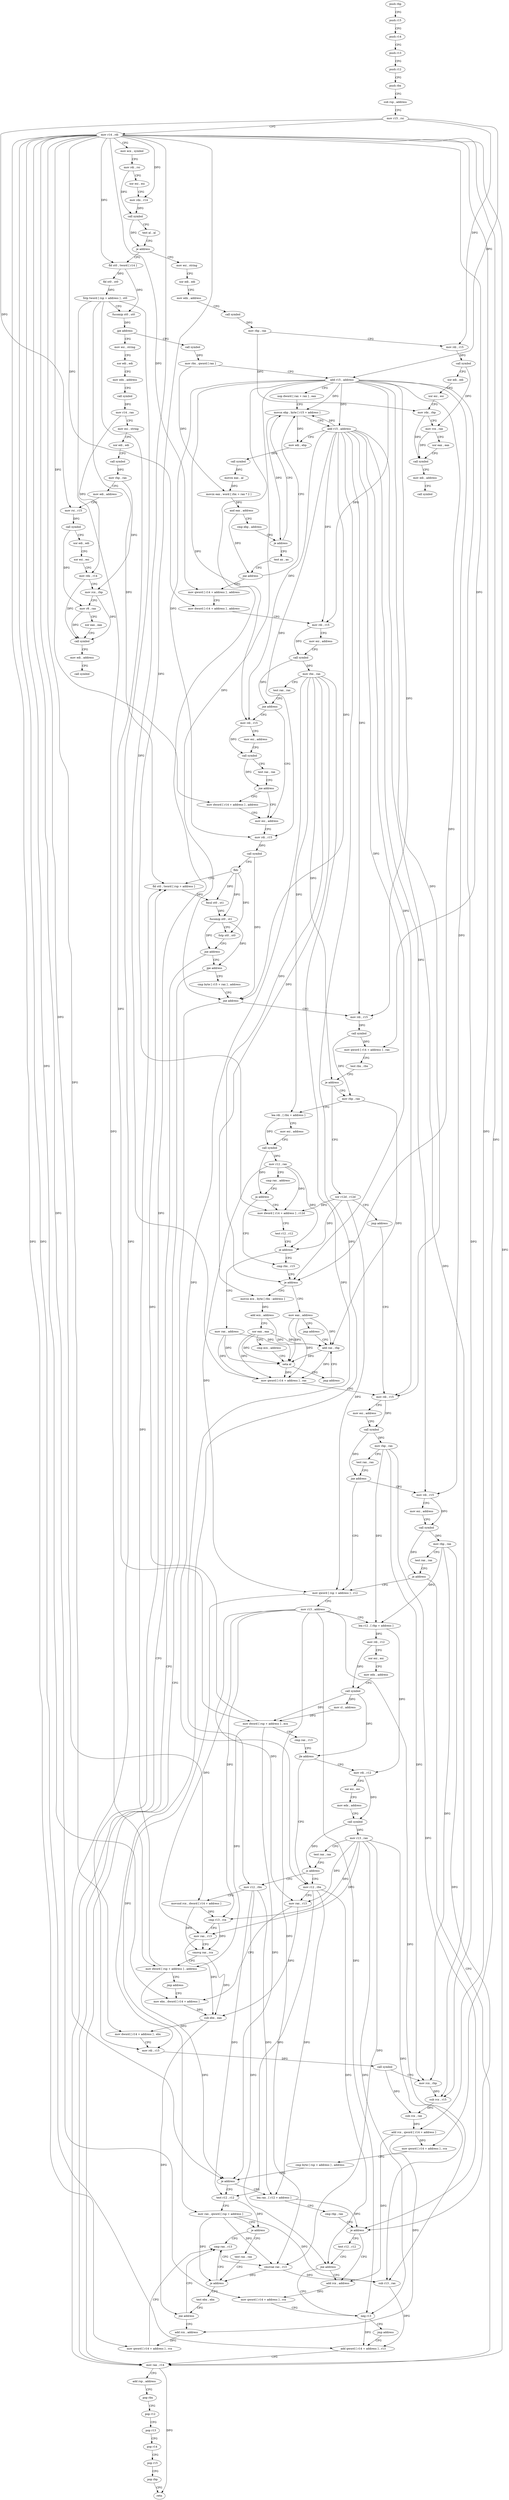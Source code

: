 digraph "func" {
"4204560" [label = "push rbp" ]
"4204561" [label = "push r15" ]
"4204563" [label = "push r14" ]
"4204565" [label = "push r13" ]
"4204567" [label = "push r12" ]
"4204569" [label = "push rbx" ]
"4204570" [label = "sub rsp , address" ]
"4204574" [label = "mov r15 , rsi" ]
"4204577" [label = "mov r14 , rdi" ]
"4204580" [label = "mov ecx , symbol" ]
"4204585" [label = "mov rdi , rsi" ]
"4204588" [label = "xor esi , esi" ]
"4204590" [label = "mov rdx , r14" ]
"4204593" [label = "call symbol" ]
"4204598" [label = "test al , al" ]
"4204600" [label = "je address" ]
"4205167" [label = "mov esi , string" ]
"4204606" [label = "fld st0 , tword [ r14 ]" ]
"4205172" [label = "xor edi , edi" ]
"4205174" [label = "mov edx , address" ]
"4205179" [label = "call symbol" ]
"4205184" [label = "mov rbp , rax" ]
"4205187" [label = "mov rdi , r15" ]
"4205190" [label = "call symbol" ]
"4205195" [label = "xor edi , edi" ]
"4205197" [label = "xor esi , esi" ]
"4205199" [label = "mov rdx , rbp" ]
"4205202" [label = "mov rcx , rax" ]
"4205205" [label = "xor eax , eax" ]
"4205207" [label = "call symbol" ]
"4205212" [label = "mov edi , address" ]
"4205217" [label = "call symbol" ]
"4204609" [label = "fld st0 , st0" ]
"4204611" [label = "fstp tword [ rsp + address ] , st0" ]
"4204615" [label = "fucomip st0 , st0" ]
"4204617" [label = "jpe address" ]
"4205222" [label = "mov esi , string" ]
"4204623" [label = "call symbol" ]
"4205227" [label = "xor edi , edi" ]
"4205229" [label = "mov edx , address" ]
"4205234" [label = "call symbol" ]
"4205239" [label = "mov r14 , rax" ]
"4205242" [label = "mov esi , string" ]
"4205247" [label = "xor edi , edi" ]
"4205249" [label = "call symbol" ]
"4205254" [label = "mov rbp , rax" ]
"4205257" [label = "mov edi , address" ]
"4205262" [label = "mov rsi , r15" ]
"4205265" [label = "call symbol" ]
"4205270" [label = "xor edi , edi" ]
"4205272" [label = "xor esi , esi" ]
"4205274" [label = "mov rdx , r14" ]
"4205277" [label = "mov rcx , rbp" ]
"4205280" [label = "mov r8 , rax" ]
"4205283" [label = "xor eax , eax" ]
"4205285" [label = "call symbol" ]
"4205290" [label = "mov edi , address" ]
"4205295" [label = "call symbol" ]
"4204628" [label = "mov rbx , qword [ rax ]" ]
"4204631" [label = "add r15 , address" ]
"4204635" [label = "nop dword [ rax + rax ] , eax" ]
"4204640" [label = "movsx ebp , byte [ r15 + address ]" ]
"4204645" [label = "add r15 , address" ]
"4204649" [label = "mov edi , ebp" ]
"4204651" [label = "call symbol" ]
"4204656" [label = "movzx eax , al" ]
"4204659" [label = "movzx eax , word [ rbx + rax * 2 ]" ]
"4204663" [label = "and eax , address" ]
"4204668" [label = "cmp ebp , address" ]
"4204671" [label = "je address" ]
"4204673" [label = "test ax , ax" ]
"4204676" [label = "jne address" ]
"4204678" [label = "mov qword [ r14 + address ] , address" ]
"4204686" [label = "mov dword [ r14 + address ] , address" ]
"4204694" [label = "mov rdi , r15" ]
"4204697" [label = "mov esi , address" ]
"4204702" [label = "call symbol" ]
"4204707" [label = "mov rbx , rax" ]
"4204710" [label = "test rax , rax" ]
"4204713" [label = "jne address" ]
"4204741" [label = "mov esi , address" ]
"4204715" [label = "mov rdi , r15" ]
"4204746" [label = "mov rdi , r15" ]
"4204749" [label = "call symbol" ]
"4204754" [label = "fldz" ]
"4204756" [label = "fld st0 , tword [ rsp + address ]" ]
"4204760" [label = "fmul st0 , st1" ]
"4204762" [label = "fucomip st0 , st1" ]
"4204764" [label = "fstp st0 , st0" ]
"4204766" [label = "jne address" ]
"4205149" [label = "mov rax , r14" ]
"4204772" [label = "jpe address" ]
"4204718" [label = "mov esi , address" ]
"4204723" [label = "call symbol" ]
"4204728" [label = "test rax , rax" ]
"4204731" [label = "jne address" ]
"4204733" [label = "mov dword [ r14 + address ] , address" ]
"4205152" [label = "add rsp , address" ]
"4205156" [label = "pop rbx" ]
"4205157" [label = "pop r12" ]
"4205159" [label = "pop r13" ]
"4205161" [label = "pop r14" ]
"4205163" [label = "pop r15" ]
"4205165" [label = "pop rbp" ]
"4205166" [label = "retn" ]
"4204778" [label = "cmp byte [ r15 + rax ] , address" ]
"4204783" [label = "jne address" ]
"4204789" [label = "mov rdi , r15" ]
"4204792" [label = "call symbol" ]
"4204797" [label = "mov qword [ r14 + address ] , rax" ]
"4204801" [label = "test rbx , rbx" ]
"4204804" [label = "je address" ]
"4204865" [label = "xor r12d , r12d" ]
"4204806" [label = "mov rbp , rax" ]
"4204868" [label = "jmp address" ]
"4204891" [label = "mov rdi , r15" ]
"4204809" [label = "lea rdi , [ rbx + address ]" ]
"4204813" [label = "mov esi , address" ]
"4204818" [label = "call symbol" ]
"4204823" [label = "mov r12 , rax" ]
"4204826" [label = "cmp rax , address" ]
"4204832" [label = "ja address" ]
"4204843" [label = "cmp rbx , r15" ]
"4204834" [label = "mov dword [ r14 + address ] , r12d" ]
"4204894" [label = "mov esi , address" ]
"4204899" [label = "call symbol" ]
"4204904" [label = "mov rbp , rax" ]
"4204907" [label = "test rax , rax" ]
"4204910" [label = "jne address" ]
"4204937" [label = "mov qword [ rsp + address ] , r12" ]
"4204912" [label = "mov rdi , r15" ]
"4204846" [label = "je address" ]
"4204870" [label = "mov eax , address" ]
"4204848" [label = "movsx ecx , byte [ rbx - address ]" ]
"4204838" [label = "test r12 , r12" ]
"4204841" [label = "je address" ]
"4204877" [label = "mov rax , address" ]
"4204942" [label = "mov r13 , address" ]
"4204952" [label = "lea r12 , [ rbp + address ]" ]
"4204956" [label = "mov rdi , r12" ]
"4204959" [label = "xor esi , esi" ]
"4204961" [label = "mov edx , address" ]
"4204966" [label = "call symbol" ]
"4204971" [label = "mov cl , address" ]
"4204973" [label = "mov dword [ rsp + address ] , ecx" ]
"4204977" [label = "cmp rax , r13" ]
"4204980" [label = "jle address" ]
"4205032" [label = "mov r12 , rbx" ]
"4204982" [label = "mov rdi , r12" ]
"4204915" [label = "mov esi , address" ]
"4204920" [label = "call symbol" ]
"4204925" [label = "mov rbp , rax" ]
"4204928" [label = "test rax , rax" ]
"4204931" [label = "je address" ]
"4204875" [label = "jmp address" ]
"4204884" [label = "add rax , rbp" ]
"4204852" [label = "add ecx , address" ]
"4204855" [label = "xor eax , eax" ]
"4204857" [label = "cmp ecx , address" ]
"4204860" [label = "seta al" ]
"4204863" [label = "jmp address" ]
"4205035" [label = "mov rax , r13" ]
"4205038" [label = "mov ebx , dword [ r14 + address ]" ]
"4204985" [label = "xor esi , esi" ]
"4204987" [label = "mov edx , address" ]
"4204992" [label = "call symbol" ]
"4204997" [label = "mov r13 , rax" ]
"4205000" [label = "test rax , rax" ]
"4205003" [label = "js address" ]
"4205005" [label = "mov r12 , rbx" ]
"4204887" [label = "mov qword [ r14 + address ] , rax" ]
"4205108" [label = "test r12 , r12" ]
"4205111" [label = "mov rax , qword [ rsp + address ]" ]
"4205116" [label = "je address" ]
"4205135" [label = "cmp rax , r13" ]
"4205118" [label = "test rax , rax" ]
"4205080" [label = "lea rax , [ r12 + address ]" ]
"4205085" [label = "cmp rbp , rax" ]
"4205088" [label = "je address" ]
"4205095" [label = "add rcx , address" ]
"4205090" [label = "test r12 , r12" ]
"4205008" [label = "movsxd rcx , dword [ r14 + address ]" ]
"4205012" [label = "cmp r13 , rcx" ]
"4205015" [label = "mov rax , r13" ]
"4205018" [label = "cmovg rax , rcx" ]
"4205022" [label = "mov dword [ rsp + address ] , address" ]
"4205030" [label = "jmp address" ]
"4205138" [label = "cmovae rax , r13" ]
"4205142" [label = "sub r13 , rax" ]
"4205145" [label = "add qword [ r14 + address ] , r13" ]
"4205121" [label = "je address" ]
"4205123" [label = "test ebx , ebx" ]
"4205099" [label = "mov qword [ r14 + address ] , rcx" ]
"4205103" [label = "neg r13" ]
"4205093" [label = "jne address" ]
"4205042" [label = "sub ebx , eax" ]
"4205044" [label = "mov dword [ r14 + address ] , ebx" ]
"4205048" [label = "mov rdi , r15" ]
"4205051" [label = "call symbol" ]
"4205056" [label = "mov rcx , rbp" ]
"4205059" [label = "sub rcx , r15" ]
"4205062" [label = "sub rcx , rax" ]
"4205065" [label = "add rcx , qword [ r14 + address ]" ]
"4205069" [label = "mov qword [ r14 + address ] , rcx" ]
"4205073" [label = "cmp byte [ rsp + address ] , address" ]
"4205078" [label = "je address" ]
"4205125" [label = "jne address" ]
"4205127" [label = "add rcx , address" ]
"4205106" [label = "jmp address" ]
"4205131" [label = "mov qword [ r14 + address ] , rcx" ]
"4204560" -> "4204561" [ label = "CFG" ]
"4204561" -> "4204563" [ label = "CFG" ]
"4204563" -> "4204565" [ label = "CFG" ]
"4204565" -> "4204567" [ label = "CFG" ]
"4204567" -> "4204569" [ label = "CFG" ]
"4204569" -> "4204570" [ label = "CFG" ]
"4204570" -> "4204574" [ label = "CFG" ]
"4204574" -> "4204577" [ label = "CFG" ]
"4204574" -> "4205187" [ label = "DFG" ]
"4204574" -> "4205262" [ label = "DFG" ]
"4204574" -> "4204631" [ label = "DFG" ]
"4204577" -> "4204580" [ label = "CFG" ]
"4204577" -> "4204590" [ label = "DFG" ]
"4204577" -> "4204606" [ label = "DFG" ]
"4204577" -> "4204678" [ label = "DFG" ]
"4204577" -> "4204686" [ label = "DFG" ]
"4204577" -> "4205149" [ label = "DFG" ]
"4204577" -> "4204733" [ label = "DFG" ]
"4204577" -> "4204797" [ label = "DFG" ]
"4204577" -> "4204834" [ label = "DFG" ]
"4204577" -> "4204887" [ label = "DFG" ]
"4204577" -> "4205038" [ label = "DFG" ]
"4204577" -> "4205044" [ label = "DFG" ]
"4204577" -> "4205065" [ label = "DFG" ]
"4204577" -> "4205069" [ label = "DFG" ]
"4204577" -> "4205008" [ label = "DFG" ]
"4204577" -> "4205099" [ label = "DFG" ]
"4204577" -> "4205145" [ label = "DFG" ]
"4204577" -> "4205131" [ label = "DFG" ]
"4204580" -> "4204585" [ label = "CFG" ]
"4204585" -> "4204588" [ label = "CFG" ]
"4204585" -> "4204593" [ label = "DFG" ]
"4204588" -> "4204590" [ label = "CFG" ]
"4204590" -> "4204593" [ label = "DFG" ]
"4204593" -> "4204598" [ label = "CFG" ]
"4204593" -> "4204600" [ label = "DFG" ]
"4204598" -> "4204600" [ label = "CFG" ]
"4204600" -> "4205167" [ label = "CFG" ]
"4204600" -> "4204606" [ label = "CFG" ]
"4205167" -> "4205172" [ label = "CFG" ]
"4204606" -> "4204609" [ label = "DFG" ]
"4204606" -> "4204615" [ label = "DFG" ]
"4205172" -> "4205174" [ label = "CFG" ]
"4205174" -> "4205179" [ label = "CFG" ]
"4205179" -> "4205184" [ label = "DFG" ]
"4205184" -> "4205187" [ label = "CFG" ]
"4205184" -> "4205199" [ label = "DFG" ]
"4205187" -> "4205190" [ label = "DFG" ]
"4205190" -> "4205195" [ label = "CFG" ]
"4205190" -> "4205202" [ label = "DFG" ]
"4205195" -> "4205197" [ label = "CFG" ]
"4205197" -> "4205199" [ label = "CFG" ]
"4205199" -> "4205202" [ label = "CFG" ]
"4205199" -> "4205207" [ label = "DFG" ]
"4205202" -> "4205205" [ label = "CFG" ]
"4205202" -> "4205207" [ label = "DFG" ]
"4205205" -> "4205207" [ label = "CFG" ]
"4205207" -> "4205212" [ label = "CFG" ]
"4205212" -> "4205217" [ label = "CFG" ]
"4204609" -> "4204611" [ label = "DFG" ]
"4204611" -> "4204615" [ label = "CFG" ]
"4204611" -> "4204756" [ label = "DFG" ]
"4204611" -> "4204973" [ label = "DFG" ]
"4204611" -> "4205078" [ label = "DFG" ]
"4204611" -> "4205022" [ label = "DFG" ]
"4204615" -> "4204617" [ label = "DFG" ]
"4204617" -> "4205222" [ label = "CFG" ]
"4204617" -> "4204623" [ label = "CFG" ]
"4205222" -> "4205227" [ label = "CFG" ]
"4204623" -> "4204628" [ label = "DFG" ]
"4205227" -> "4205229" [ label = "CFG" ]
"4205229" -> "4205234" [ label = "CFG" ]
"4205234" -> "4205239" [ label = "DFG" ]
"4205239" -> "4205242" [ label = "CFG" ]
"4205239" -> "4205274" [ label = "DFG" ]
"4205242" -> "4205247" [ label = "CFG" ]
"4205247" -> "4205249" [ label = "CFG" ]
"4205249" -> "4205254" [ label = "DFG" ]
"4205254" -> "4205257" [ label = "CFG" ]
"4205254" -> "4205277" [ label = "DFG" ]
"4205257" -> "4205262" [ label = "CFG" ]
"4205262" -> "4205265" [ label = "DFG" ]
"4205265" -> "4205270" [ label = "CFG" ]
"4205265" -> "4205280" [ label = "DFG" ]
"4205270" -> "4205272" [ label = "CFG" ]
"4205272" -> "4205274" [ label = "CFG" ]
"4205274" -> "4205277" [ label = "CFG" ]
"4205274" -> "4205285" [ label = "DFG" ]
"4205277" -> "4205280" [ label = "CFG" ]
"4205277" -> "4205285" [ label = "DFG" ]
"4205280" -> "4205283" [ label = "CFG" ]
"4205280" -> "4205285" [ label = "DFG" ]
"4205283" -> "4205285" [ label = "CFG" ]
"4205285" -> "4205290" [ label = "CFG" ]
"4205290" -> "4205295" [ label = "CFG" ]
"4204628" -> "4204631" [ label = "CFG" ]
"4204628" -> "4204659" [ label = "DFG" ]
"4204631" -> "4204635" [ label = "CFG" ]
"4204631" -> "4204640" [ label = "DFG" ]
"4204631" -> "4204645" [ label = "DFG" ]
"4204631" -> "4204694" [ label = "DFG" ]
"4204631" -> "4204746" [ label = "DFG" ]
"4204631" -> "4204715" [ label = "DFG" ]
"4204631" -> "4204783" [ label = "DFG" ]
"4204631" -> "4204789" [ label = "DFG" ]
"4204631" -> "4204891" [ label = "DFG" ]
"4204631" -> "4204846" [ label = "DFG" ]
"4204631" -> "4204912" [ label = "DFG" ]
"4204631" -> "4205048" [ label = "DFG" ]
"4204631" -> "4205059" [ label = "DFG" ]
"4204635" -> "4204640" [ label = "CFG" ]
"4204640" -> "4204645" [ label = "CFG" ]
"4204640" -> "4204649" [ label = "DFG" ]
"4204640" -> "4204671" [ label = "DFG" ]
"4204645" -> "4204649" [ label = "CFG" ]
"4204645" -> "4204640" [ label = "DFG" ]
"4204645" -> "4204694" [ label = "DFG" ]
"4204645" -> "4204746" [ label = "DFG" ]
"4204645" -> "4204715" [ label = "DFG" ]
"4204645" -> "4204783" [ label = "DFG" ]
"4204645" -> "4204789" [ label = "DFG" ]
"4204645" -> "4204891" [ label = "DFG" ]
"4204645" -> "4204846" [ label = "DFG" ]
"4204645" -> "4204912" [ label = "DFG" ]
"4204645" -> "4205048" [ label = "DFG" ]
"4204645" -> "4205059" [ label = "DFG" ]
"4204649" -> "4204651" [ label = "DFG" ]
"4204651" -> "4204656" [ label = "DFG" ]
"4204656" -> "4204659" [ label = "DFG" ]
"4204659" -> "4204663" [ label = "DFG" ]
"4204663" -> "4204668" [ label = "CFG" ]
"4204663" -> "4204676" [ label = "DFG" ]
"4204668" -> "4204671" [ label = "CFG" ]
"4204671" -> "4204640" [ label = "CFG" ]
"4204671" -> "4204673" [ label = "CFG" ]
"4204673" -> "4204676" [ label = "CFG" ]
"4204676" -> "4204640" [ label = "CFG" ]
"4204676" -> "4204678" [ label = "CFG" ]
"4204678" -> "4204686" [ label = "CFG" ]
"4204686" -> "4204694" [ label = "CFG" ]
"4204694" -> "4204697" [ label = "CFG" ]
"4204694" -> "4204702" [ label = "DFG" ]
"4204697" -> "4204702" [ label = "CFG" ]
"4204702" -> "4204707" [ label = "DFG" ]
"4204702" -> "4204713" [ label = "DFG" ]
"4204707" -> "4204710" [ label = "CFG" ]
"4204707" -> "4204804" [ label = "DFG" ]
"4204707" -> "4204809" [ label = "DFG" ]
"4204707" -> "4204846" [ label = "DFG" ]
"4204707" -> "4204848" [ label = "DFG" ]
"4204707" -> "4205032" [ label = "DFG" ]
"4204707" -> "4205005" [ label = "DFG" ]
"4204710" -> "4204713" [ label = "CFG" ]
"4204713" -> "4204741" [ label = "CFG" ]
"4204713" -> "4204715" [ label = "CFG" ]
"4204741" -> "4204746" [ label = "CFG" ]
"4204715" -> "4204718" [ label = "CFG" ]
"4204715" -> "4204723" [ label = "DFG" ]
"4204746" -> "4204749" [ label = "DFG" ]
"4204749" -> "4204754" [ label = "CFG" ]
"4204749" -> "4204783" [ label = "DFG" ]
"4204754" -> "4204756" [ label = "CFG" ]
"4204754" -> "4204760" [ label = "DFG" ]
"4204754" -> "4204762" [ label = "DFG" ]
"4204754" -> "4204764" [ label = "DFG" ]
"4204756" -> "4204760" [ label = "DFG" ]
"4204760" -> "4204762" [ label = "DFG" ]
"4204762" -> "4204764" [ label = "CFG" ]
"4204762" -> "4204766" [ label = "DFG" ]
"4204762" -> "4204772" [ label = "DFG" ]
"4204764" -> "4204766" [ label = "CFG" ]
"4204766" -> "4205149" [ label = "CFG" ]
"4204766" -> "4204772" [ label = "CFG" ]
"4205149" -> "4205152" [ label = "CFG" ]
"4205149" -> "4205166" [ label = "DFG" ]
"4204772" -> "4205149" [ label = "CFG" ]
"4204772" -> "4204778" [ label = "CFG" ]
"4204718" -> "4204723" [ label = "CFG" ]
"4204723" -> "4204728" [ label = "CFG" ]
"4204723" -> "4204731" [ label = "DFG" ]
"4204728" -> "4204731" [ label = "CFG" ]
"4204731" -> "4204741" [ label = "CFG" ]
"4204731" -> "4204733" [ label = "CFG" ]
"4204733" -> "4204741" [ label = "CFG" ]
"4205152" -> "4205156" [ label = "CFG" ]
"4205156" -> "4205157" [ label = "CFG" ]
"4205157" -> "4205159" [ label = "CFG" ]
"4205159" -> "4205161" [ label = "CFG" ]
"4205161" -> "4205163" [ label = "CFG" ]
"4205163" -> "4205165" [ label = "CFG" ]
"4205165" -> "4205166" [ label = "CFG" ]
"4204778" -> "4204783" [ label = "CFG" ]
"4204783" -> "4205149" [ label = "CFG" ]
"4204783" -> "4204789" [ label = "CFG" ]
"4204789" -> "4204792" [ label = "DFG" ]
"4204792" -> "4204797" [ label = "DFG" ]
"4204792" -> "4204806" [ label = "DFG" ]
"4204797" -> "4204801" [ label = "CFG" ]
"4204801" -> "4204804" [ label = "CFG" ]
"4204804" -> "4204865" [ label = "CFG" ]
"4204804" -> "4204806" [ label = "CFG" ]
"4204865" -> "4204868" [ label = "CFG" ]
"4204865" -> "4204834" [ label = "DFG" ]
"4204865" -> "4204841" [ label = "DFG" ]
"4204865" -> "4204937" [ label = "DFG" ]
"4204806" -> "4204809" [ label = "CFG" ]
"4204806" -> "4204884" [ label = "DFG" ]
"4204868" -> "4204891" [ label = "CFG" ]
"4204891" -> "4204894" [ label = "CFG" ]
"4204891" -> "4204899" [ label = "DFG" ]
"4204809" -> "4204813" [ label = "CFG" ]
"4204809" -> "4204818" [ label = "DFG" ]
"4204813" -> "4204818" [ label = "CFG" ]
"4204818" -> "4204823" [ label = "DFG" ]
"4204818" -> "4204832" [ label = "DFG" ]
"4204823" -> "4204826" [ label = "CFG" ]
"4204823" -> "4204834" [ label = "DFG" ]
"4204823" -> "4204841" [ label = "DFG" ]
"4204823" -> "4204937" [ label = "DFG" ]
"4204826" -> "4204832" [ label = "CFG" ]
"4204832" -> "4204843" [ label = "CFG" ]
"4204832" -> "4204834" [ label = "CFG" ]
"4204843" -> "4204846" [ label = "CFG" ]
"4204834" -> "4204838" [ label = "CFG" ]
"4204894" -> "4204899" [ label = "CFG" ]
"4204899" -> "4204904" [ label = "DFG" ]
"4204899" -> "4204910" [ label = "DFG" ]
"4204904" -> "4204907" [ label = "CFG" ]
"4204904" -> "4204952" [ label = "DFG" ]
"4204904" -> "4205056" [ label = "DFG" ]
"4204904" -> "4205088" [ label = "DFG" ]
"4204907" -> "4204910" [ label = "CFG" ]
"4204910" -> "4204937" [ label = "CFG" ]
"4204910" -> "4204912" [ label = "CFG" ]
"4204937" -> "4204942" [ label = "CFG" ]
"4204937" -> "4205111" [ label = "DFG" ]
"4204912" -> "4204915" [ label = "CFG" ]
"4204912" -> "4204920" [ label = "DFG" ]
"4204846" -> "4204870" [ label = "CFG" ]
"4204846" -> "4204848" [ label = "CFG" ]
"4204870" -> "4204875" [ label = "CFG" ]
"4204870" -> "4204860" [ label = "DFG" ]
"4204870" -> "4204884" [ label = "DFG" ]
"4204870" -> "4204887" [ label = "DFG" ]
"4204848" -> "4204852" [ label = "DFG" ]
"4204838" -> "4204841" [ label = "CFG" ]
"4204841" -> "4204877" [ label = "CFG" ]
"4204841" -> "4204843" [ label = "CFG" ]
"4204877" -> "4204884" [ label = "DFG" ]
"4204877" -> "4204860" [ label = "DFG" ]
"4204877" -> "4204887" [ label = "DFG" ]
"4204942" -> "4204952" [ label = "CFG" ]
"4204942" -> "4205035" [ label = "DFG" ]
"4204942" -> "4205012" [ label = "DFG" ]
"4204942" -> "4205015" [ label = "DFG" ]
"4204942" -> "4205138" [ label = "DFG" ]
"4204942" -> "4205142" [ label = "DFG" ]
"4204942" -> "4205103" [ label = "DFG" ]
"4204952" -> "4204956" [ label = "DFG" ]
"4204952" -> "4204982" [ label = "DFG" ]
"4204956" -> "4204959" [ label = "CFG" ]
"4204956" -> "4204966" [ label = "DFG" ]
"4204959" -> "4204961" [ label = "CFG" ]
"4204961" -> "4204966" [ label = "CFG" ]
"4204966" -> "4204971" [ label = "DFG" ]
"4204966" -> "4204980" [ label = "DFG" ]
"4204966" -> "4204973" [ label = "DFG" ]
"4204971" -> "4204973" [ label = "DFG" ]
"4204973" -> "4204977" [ label = "CFG" ]
"4204973" -> "4204756" [ label = "DFG" ]
"4204973" -> "4205078" [ label = "DFG" ]
"4204973" -> "4205022" [ label = "DFG" ]
"4204977" -> "4204980" [ label = "CFG" ]
"4204980" -> "4205032" [ label = "CFG" ]
"4204980" -> "4204982" [ label = "CFG" ]
"4205032" -> "4205035" [ label = "CFG" ]
"4205032" -> "4205108" [ label = "DFG" ]
"4205032" -> "4205080" [ label = "DFG" ]
"4205032" -> "4205093" [ label = "DFG" ]
"4204982" -> "4204985" [ label = "CFG" ]
"4204982" -> "4204992" [ label = "DFG" ]
"4204915" -> "4204920" [ label = "CFG" ]
"4204920" -> "4204925" [ label = "DFG" ]
"4204920" -> "4204931" [ label = "DFG" ]
"4204925" -> "4204928" [ label = "CFG" ]
"4204925" -> "4204952" [ label = "DFG" ]
"4204925" -> "4205056" [ label = "DFG" ]
"4204925" -> "4205088" [ label = "DFG" ]
"4204928" -> "4204931" [ label = "CFG" ]
"4204931" -> "4205149" [ label = "CFG" ]
"4204931" -> "4204937" [ label = "CFG" ]
"4204875" -> "4204884" [ label = "CFG" ]
"4204884" -> "4204887" [ label = "DFG" ]
"4204884" -> "4204860" [ label = "DFG" ]
"4204852" -> "4204855" [ label = "CFG" ]
"4204852" -> "4204860" [ label = "DFG" ]
"4204855" -> "4204857" [ label = "CFG" ]
"4204855" -> "4204860" [ label = "DFG" ]
"4204855" -> "4204884" [ label = "DFG" ]
"4204855" -> "4204887" [ label = "DFG" ]
"4204857" -> "4204860" [ label = "CFG" ]
"4204860" -> "4204863" [ label = "CFG" ]
"4204860" -> "4204887" [ label = "DFG" ]
"4204863" -> "4204884" [ label = "CFG" ]
"4205035" -> "4205038" [ label = "CFG" ]
"4205035" -> "4205042" [ label = "DFG" ]
"4205038" -> "4205042" [ label = "DFG" ]
"4204985" -> "4204987" [ label = "CFG" ]
"4204987" -> "4204992" [ label = "CFG" ]
"4204992" -> "4204997" [ label = "DFG" ]
"4204992" -> "4205003" [ label = "DFG" ]
"4204997" -> "4205000" [ label = "CFG" ]
"4204997" -> "4205035" [ label = "DFG" ]
"4204997" -> "4205012" [ label = "DFG" ]
"4204997" -> "4205015" [ label = "DFG" ]
"4204997" -> "4205138" [ label = "DFG" ]
"4204997" -> "4205142" [ label = "DFG" ]
"4204997" -> "4205103" [ label = "DFG" ]
"4205000" -> "4205003" [ label = "CFG" ]
"4205003" -> "4205032" [ label = "CFG" ]
"4205003" -> "4205005" [ label = "CFG" ]
"4205005" -> "4205008" [ label = "CFG" ]
"4205005" -> "4205108" [ label = "DFG" ]
"4205005" -> "4205080" [ label = "DFG" ]
"4205005" -> "4205093" [ label = "DFG" ]
"4204887" -> "4204891" [ label = "CFG" ]
"4205108" -> "4205111" [ label = "CFG" ]
"4205108" -> "4205116" [ label = "DFG" ]
"4205111" -> "4205116" [ label = "CFG" ]
"4205111" -> "4205138" [ label = "DFG" ]
"4205111" -> "4205121" [ label = "DFG" ]
"4205111" -> "4205142" [ label = "DFG" ]
"4205116" -> "4205135" [ label = "CFG" ]
"4205116" -> "4205118" [ label = "CFG" ]
"4205135" -> "4205138" [ label = "CFG" ]
"4205118" -> "4205121" [ label = "CFG" ]
"4205080" -> "4205085" [ label = "CFG" ]
"4205080" -> "4205088" [ label = "DFG" ]
"4205085" -> "4205088" [ label = "CFG" ]
"4205088" -> "4205095" [ label = "CFG" ]
"4205088" -> "4205090" [ label = "CFG" ]
"4205095" -> "4205099" [ label = "DFG" ]
"4205090" -> "4205093" [ label = "CFG" ]
"4205008" -> "4205012" [ label = "DFG" ]
"4205008" -> "4205018" [ label = "DFG" ]
"4205012" -> "4205015" [ label = "CFG" ]
"4205012" -> "4205018" [ label = "DFG" ]
"4205015" -> "4205018" [ label = "CFG" ]
"4205015" -> "4205042" [ label = "DFG" ]
"4205018" -> "4205022" [ label = "CFG" ]
"4205018" -> "4205042" [ label = "DFG" ]
"4205022" -> "4205030" [ label = "CFG" ]
"4205022" -> "4204756" [ label = "DFG" ]
"4205022" -> "4205078" [ label = "DFG" ]
"4205030" -> "4205038" [ label = "CFG" ]
"4205138" -> "4205142" [ label = "DFG" ]
"4205138" -> "4205121" [ label = "DFG" ]
"4205142" -> "4205145" [ label = "DFG" ]
"4205145" -> "4205149" [ label = "CFG" ]
"4205121" -> "4205135" [ label = "CFG" ]
"4205121" -> "4205123" [ label = "CFG" ]
"4205123" -> "4205125" [ label = "CFG" ]
"4205099" -> "4205103" [ label = "CFG" ]
"4205103" -> "4205106" [ label = "CFG" ]
"4205103" -> "4205145" [ label = "DFG" ]
"4205093" -> "4205103" [ label = "CFG" ]
"4205093" -> "4205095" [ label = "CFG" ]
"4205042" -> "4205044" [ label = "DFG" ]
"4205042" -> "4205125" [ label = "DFG" ]
"4205044" -> "4205048" [ label = "CFG" ]
"4205048" -> "4205051" [ label = "DFG" ]
"4205051" -> "4205056" [ label = "CFG" ]
"4205051" -> "4205062" [ label = "DFG" ]
"4205056" -> "4205059" [ label = "DFG" ]
"4205059" -> "4205062" [ label = "DFG" ]
"4205062" -> "4205065" [ label = "DFG" ]
"4205065" -> "4205069" [ label = "DFG" ]
"4205065" -> "4205095" [ label = "DFG" ]
"4205065" -> "4205127" [ label = "DFG" ]
"4205069" -> "4205073" [ label = "CFG" ]
"4205073" -> "4205078" [ label = "CFG" ]
"4205078" -> "4205108" [ label = "CFG" ]
"4205078" -> "4205080" [ label = "CFG" ]
"4205125" -> "4205135" [ label = "CFG" ]
"4205125" -> "4205127" [ label = "CFG" ]
"4205127" -> "4205131" [ label = "DFG" ]
"4205106" -> "4205145" [ label = "CFG" ]
"4205131" -> "4205135" [ label = "CFG" ]
}
